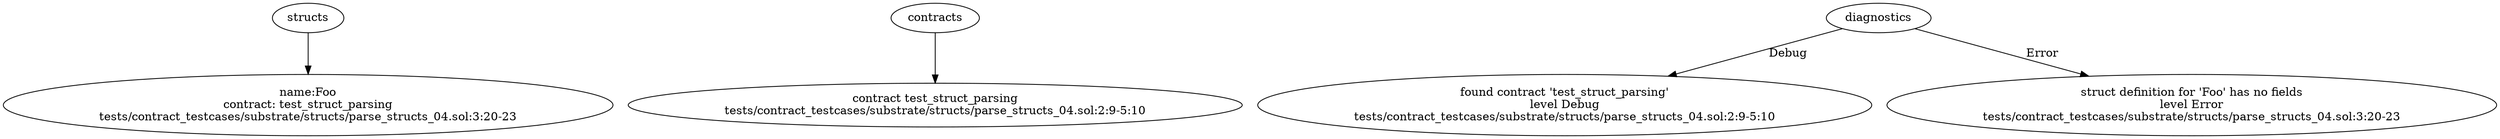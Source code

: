 strict digraph "tests/contract_testcases/substrate/structs/parse_structs_04.sol" {
	Foo [label="name:Foo\ncontract: test_struct_parsing\ntests/contract_testcases/substrate/structs/parse_structs_04.sol:3:20-23"]
	contract [label="contract test_struct_parsing\ntests/contract_testcases/substrate/structs/parse_structs_04.sol:2:9-5:10"]
	diagnostic [label="found contract 'test_struct_parsing'\nlevel Debug\ntests/contract_testcases/substrate/structs/parse_structs_04.sol:2:9-5:10"]
	diagnostic_7 [label="struct definition for 'Foo' has no fields\nlevel Error\ntests/contract_testcases/substrate/structs/parse_structs_04.sol:3:20-23"]
	structs -> Foo
	contracts -> contract
	diagnostics -> diagnostic [label="Debug"]
	diagnostics -> diagnostic_7 [label="Error"]
}
